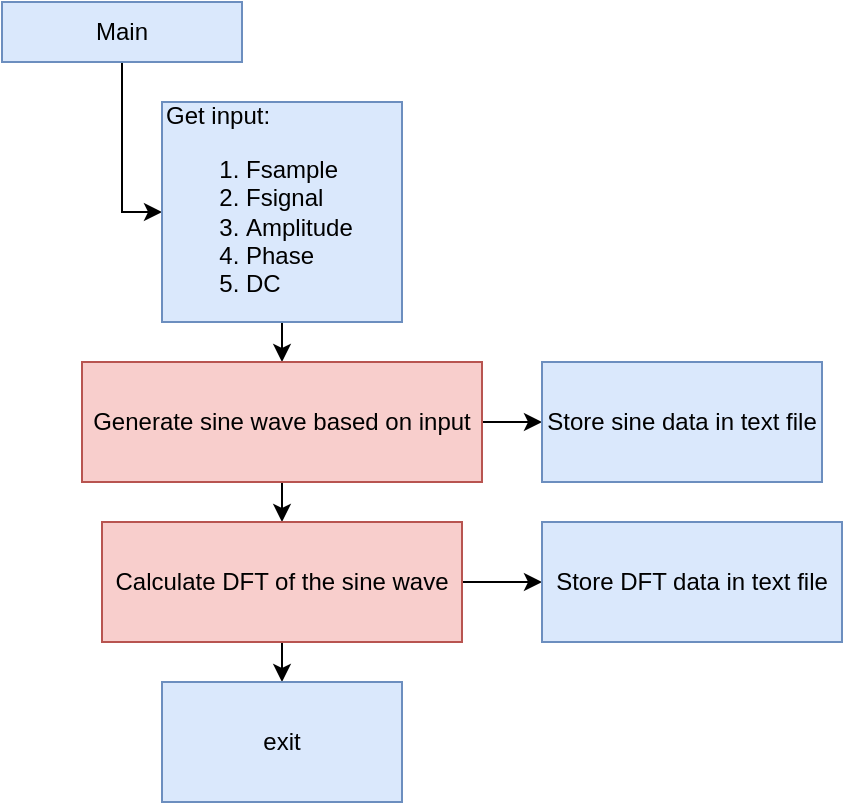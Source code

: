<mxfile version="13.0.3" type="device"><diagram id="cUGEtE12QN1M2wR69zQC" name="Page-1"><mxGraphModel dx="815" dy="553" grid="1" gridSize="10" guides="1" tooltips="1" connect="1" arrows="1" fold="1" page="1" pageScale="1" pageWidth="827" pageHeight="1169" math="0" shadow="0"><root><mxCell id="0"/><mxCell id="1" parent="0"/><mxCell id="8gg7Vh81yrMCdqXNDj3q-8" style="edgeStyle=orthogonalEdgeStyle;rounded=0;orthogonalLoop=1;jettySize=auto;html=1;entryX=0;entryY=0.5;entryDx=0;entryDy=0;" edge="1" parent="1" source="gm6C8IZG1RjwILoLZZK2-1" target="8gg7Vh81yrMCdqXNDj3q-1"><mxGeometry relative="1" as="geometry"/></mxCell><mxCell id="gm6C8IZG1RjwILoLZZK2-1" value="Main" style="rounded=0;whiteSpace=wrap;html=1;fillColor=#dae8fc;strokeColor=#6c8ebf;" parent="1" vertex="1"><mxGeometry x="320" y="330" width="120" height="30" as="geometry"/></mxCell><mxCell id="8gg7Vh81yrMCdqXNDj3q-9" style="edgeStyle=orthogonalEdgeStyle;rounded=0;orthogonalLoop=1;jettySize=auto;html=1;exitX=0.5;exitY=1;exitDx=0;exitDy=0;entryX=0.5;entryY=0;entryDx=0;entryDy=0;" edge="1" parent="1" source="8gg7Vh81yrMCdqXNDj3q-1" target="8gg7Vh81yrMCdqXNDj3q-2"><mxGeometry relative="1" as="geometry"/></mxCell><mxCell id="8gg7Vh81yrMCdqXNDj3q-1" value="Get input:&lt;br&gt;&lt;ol&gt;&lt;li&gt;Fsample&lt;/li&gt;&lt;li&gt;Fsignal&lt;/li&gt;&lt;li&gt;Amplitude&lt;/li&gt;&lt;li&gt;Phase&lt;/li&gt;&lt;li&gt;DC&lt;/li&gt;&lt;/ol&gt;" style="rounded=0;whiteSpace=wrap;html=1;align=left;fillColor=#dae8fc;strokeColor=#6c8ebf;" vertex="1" parent="1"><mxGeometry x="400" y="380" width="120" height="110" as="geometry"/></mxCell><mxCell id="8gg7Vh81yrMCdqXNDj3q-11" style="edgeStyle=orthogonalEdgeStyle;rounded=0;orthogonalLoop=1;jettySize=auto;html=1;exitX=1;exitY=0.5;exitDx=0;exitDy=0;entryX=0;entryY=0.5;entryDx=0;entryDy=0;" edge="1" parent="1" source="8gg7Vh81yrMCdqXNDj3q-2" target="8gg7Vh81yrMCdqXNDj3q-3"><mxGeometry relative="1" as="geometry"/></mxCell><mxCell id="8gg7Vh81yrMCdqXNDj3q-12" style="edgeStyle=orthogonalEdgeStyle;rounded=0;orthogonalLoop=1;jettySize=auto;html=1;exitX=0.5;exitY=1;exitDx=0;exitDy=0;entryX=0.5;entryY=0;entryDx=0;entryDy=0;" edge="1" parent="1" source="8gg7Vh81yrMCdqXNDj3q-2" target="8gg7Vh81yrMCdqXNDj3q-4"><mxGeometry relative="1" as="geometry"/></mxCell><mxCell id="8gg7Vh81yrMCdqXNDj3q-2" value="Generate sine wave based on input" style="rounded=0;whiteSpace=wrap;html=1;fillColor=#f8cecc;strokeColor=#b85450;" vertex="1" parent="1"><mxGeometry x="360" y="510" width="200" height="60" as="geometry"/></mxCell><mxCell id="8gg7Vh81yrMCdqXNDj3q-3" value="Store sine data in text file" style="rounded=0;whiteSpace=wrap;html=1;fillColor=#dae8fc;strokeColor=#6c8ebf;" vertex="1" parent="1"><mxGeometry x="590" y="510" width="140" height="60" as="geometry"/></mxCell><mxCell id="8gg7Vh81yrMCdqXNDj3q-13" style="edgeStyle=orthogonalEdgeStyle;rounded=0;orthogonalLoop=1;jettySize=auto;html=1;exitX=1;exitY=0.5;exitDx=0;exitDy=0;entryX=0;entryY=0.5;entryDx=0;entryDy=0;" edge="1" parent="1" source="8gg7Vh81yrMCdqXNDj3q-4" target="8gg7Vh81yrMCdqXNDj3q-5"><mxGeometry relative="1" as="geometry"/></mxCell><mxCell id="8gg7Vh81yrMCdqXNDj3q-14" style="edgeStyle=orthogonalEdgeStyle;rounded=0;orthogonalLoop=1;jettySize=auto;html=1;exitX=0.5;exitY=1;exitDx=0;exitDy=0;entryX=0.5;entryY=0;entryDx=0;entryDy=0;" edge="1" parent="1" source="8gg7Vh81yrMCdqXNDj3q-4" target="8gg7Vh81yrMCdqXNDj3q-6"><mxGeometry relative="1" as="geometry"/></mxCell><mxCell id="8gg7Vh81yrMCdqXNDj3q-4" value="Calculate DFT of the sine wave" style="rounded=0;whiteSpace=wrap;html=1;fillColor=#f8cecc;strokeColor=#b85450;" vertex="1" parent="1"><mxGeometry x="370" y="590" width="180" height="60" as="geometry"/></mxCell><mxCell id="8gg7Vh81yrMCdqXNDj3q-5" value="Store DFT data in text file" style="rounded=0;whiteSpace=wrap;html=1;fillColor=#dae8fc;strokeColor=#6c8ebf;" vertex="1" parent="1"><mxGeometry x="590" y="590" width="150" height="60" as="geometry"/></mxCell><mxCell id="8gg7Vh81yrMCdqXNDj3q-6" value="exit" style="rounded=0;whiteSpace=wrap;html=1;fillColor=#dae8fc;strokeColor=#6c8ebf;" vertex="1" parent="1"><mxGeometry x="400" y="670" width="120" height="60" as="geometry"/></mxCell></root></mxGraphModel></diagram></mxfile>